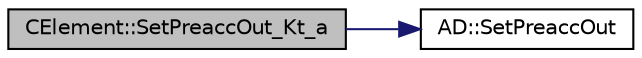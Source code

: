 digraph "CElement::SetPreaccOut_Kt_a"
{
  edge [fontname="Helvetica",fontsize="10",labelfontname="Helvetica",labelfontsize="10"];
  node [fontname="Helvetica",fontsize="10",shape=record];
  rankdir="LR";
  Node334 [label="CElement::SetPreaccOut_Kt_a",height=0.2,width=0.4,color="black", fillcolor="grey75", style="filled", fontcolor="black"];
  Node334 -> Node335 [color="midnightblue",fontsize="10",style="solid",fontname="Helvetica"];
  Node335 [label="AD::SetPreaccOut",height=0.2,width=0.4,color="black", fillcolor="white", style="filled",URL="$namespace_a_d.html#ab3a80e24a5c8c2beb01131c57dcae4b2",tooltip="Sets the scalar output of a preaccumulation section. "];
}
